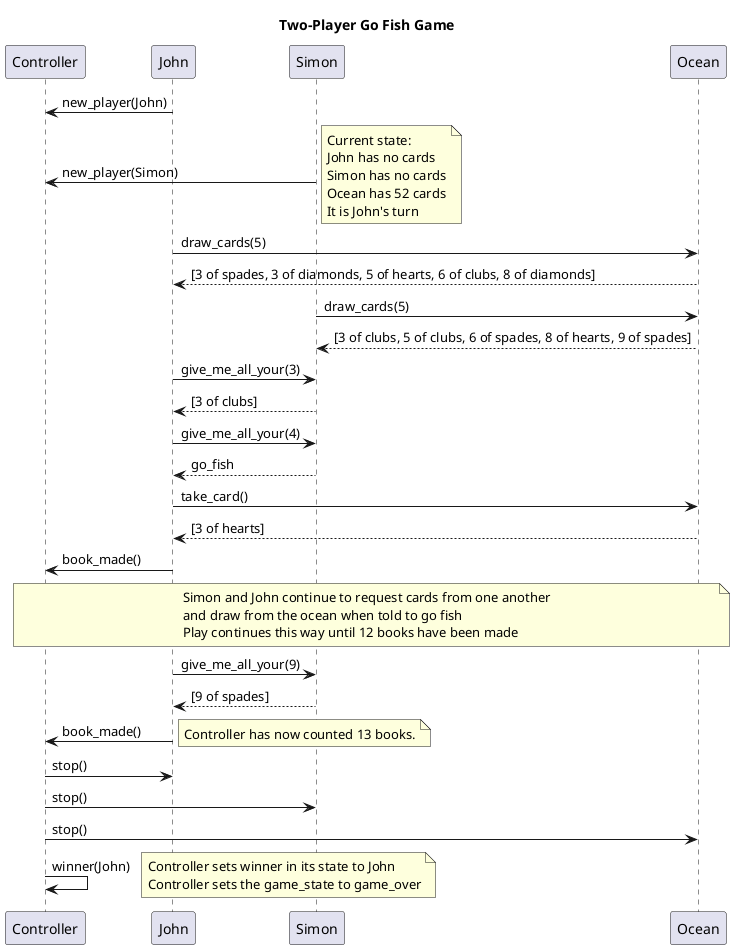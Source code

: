 @startuml Go Fish Game

title Two-Player Go Fish Game

participant Controller order 1
participant John order 2
participant Simon order 3
participant Ocean order 4

John -> Controller: new_player(John)
Simon -> Controller: new_player(Simon)

note right
Current state:
John has no cards
Simon has no cards
Ocean has 52 cards
It is John's turn
end note

John -> Ocean: draw_cards(5)
Ocean --> John: [3 of spades, 3 of diamonds, 5 of hearts, 6 of clubs, 8 of diamonds]
Simon -> Ocean: draw_cards(5)
Ocean --> Simon: [3 of clubs, 5 of clubs, 6 of spades, 8 of hearts, 9 of spades]
John -> Simon: give_me_all_your(3)
Simon --> John: [3 of clubs]
John -> Simon: give_me_all_your(4)
Simon --> John: go_fish
John -> Ocean: take_card()
Ocean --> John: [3 of hearts]
John -> Controller: book_made()

note across
Simon and John continue to request cards from one another
and draw from the ocean when told to go fish
Play continues this way until 12 books have been made
end note

John -> Simon: give_me_all_your(9)
Simon --> John: [9 of spades]
John -> Controller: book_made()

note right
Controller has now counted 13 books.
end note

Controller -> John: stop()
Controller -> Simon: stop()
Controller -> Ocean: stop()
Controller -> Controller: winner(John)


note right
    Controller sets winner in its state to John
    Controller sets the game_state to game_over
end note


@enduml